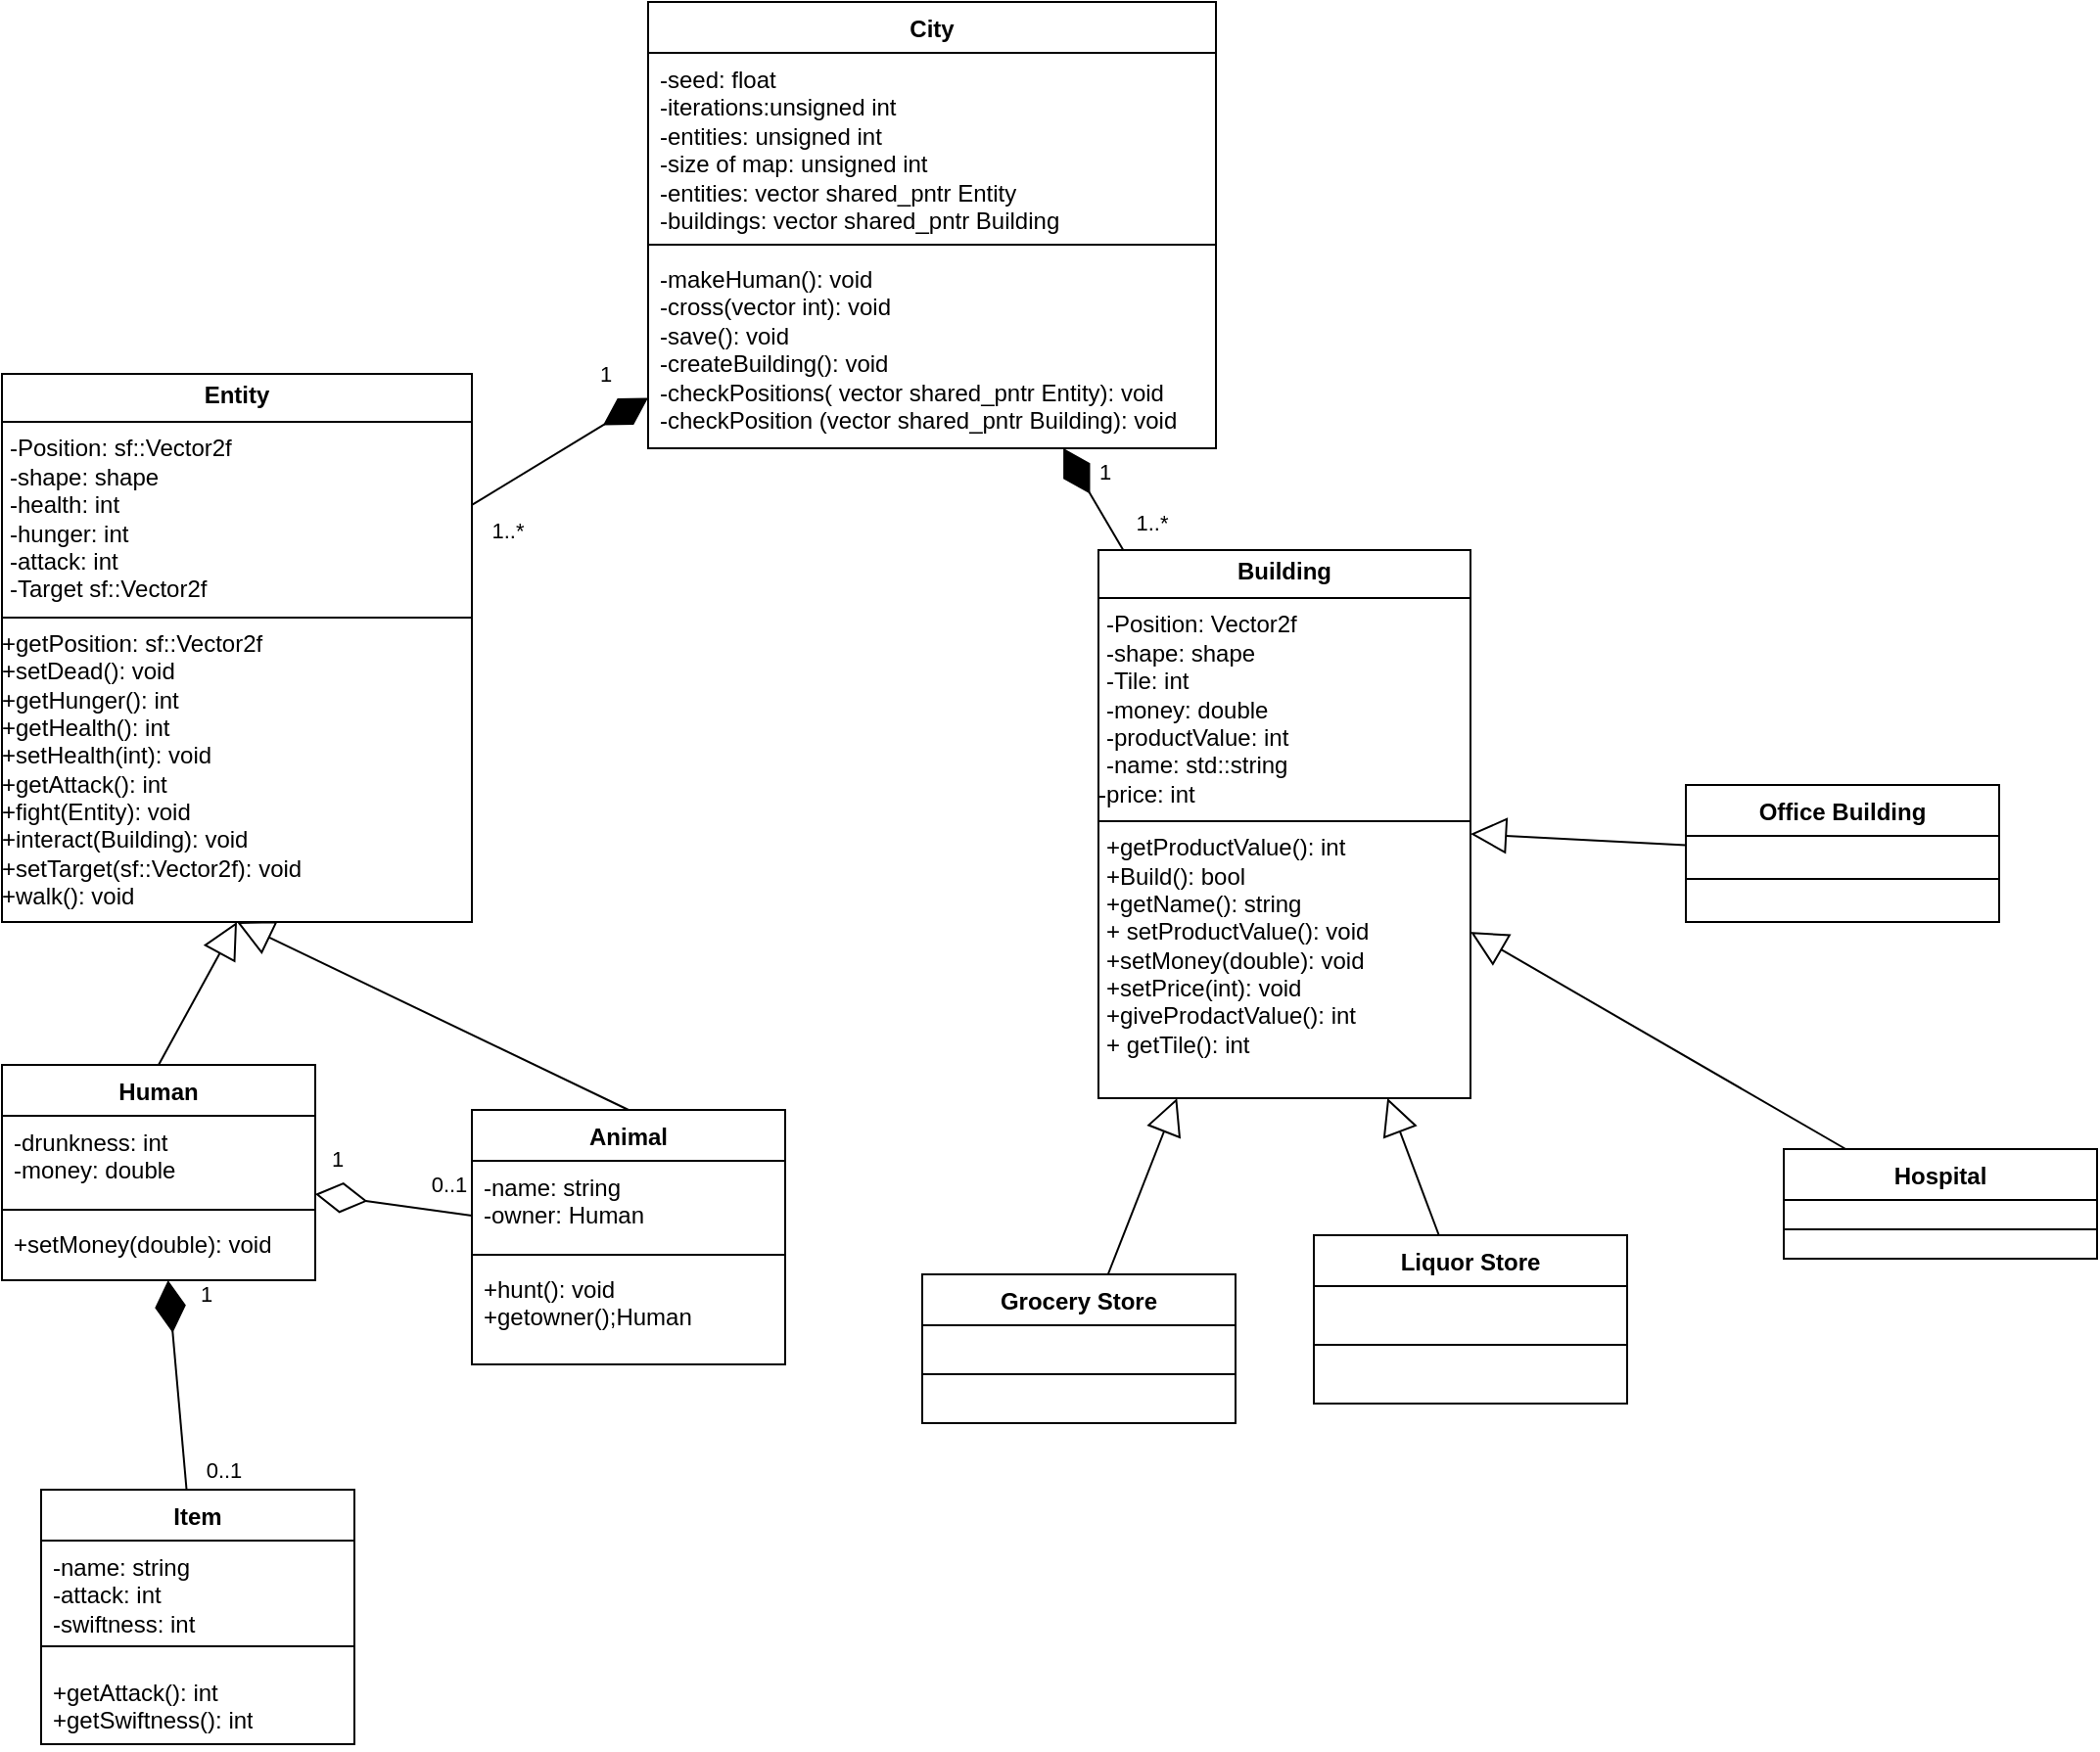 <mxfile version="27.0.4">
  <diagram name="Strona-1" id="WqWr7oj8qtDDQA3n6tPj">
    <mxGraphModel dx="376" dy="648" grid="1" gridSize="10" guides="1" tooltips="1" connect="1" arrows="1" fold="1" page="1" pageScale="1" pageWidth="850" pageHeight="1100" math="0" shadow="0">
      <root>
        <mxCell id="0" />
        <mxCell id="1" parent="0" />
        <mxCell id="xyBOYaujfPxP_l2banWX-1" value="City" style="swimlane;fontStyle=1;align=center;verticalAlign=top;childLayout=stackLayout;horizontal=1;startSize=26;horizontalStack=0;resizeParent=1;resizeParentMax=0;resizeLast=0;collapsible=1;marginBottom=0;whiteSpace=wrap;html=1;" vertex="1" parent="1">
          <mxGeometry x="370" y="40" width="290" height="228" as="geometry">
            <mxRectangle x="560" y="120" width="100" height="30" as="alternateBounds" />
          </mxGeometry>
        </mxCell>
        <mxCell id="xyBOYaujfPxP_l2banWX-2" value="&lt;div&gt;-seed: float&lt;/div&gt;&lt;div&gt;-iterations:&lt;span class=&quot;html-span xdj266r x11i5rnm xat24cr x1mh8g0r xexx8yu x4uap5 x18d9i69 xkhd6sd x1hl2dhg x16tdsg8 x1vvkbs x4k7w5x x1h91t0o x1h9r5lt x1jfb8zj xv2umb2 x1beo9mf xaigb6o x12ejxvf x3igimt xarpa2k xedcshv x1lytzrv x1t2pt76 x7ja8zs x1qrby5j&quot;&gt;&lt;span dir=&quot;auto&quot; style=&quot;----base-line-clamp-line-height: 20.0px; --lineHeight: 20.0px;&quot; class=&quot;x1lliihq x1plvlek xryxfnj x1n2onr6 x1ji0vk5 x18bv5gf x193iq5w xeuugli x13faqbe x1vvkbs x1s928wv xhkezso x1gmr53x x1cpjm7i x1fgarty x1943h6x x1xmvt09 x6prxxf x1fcty0u xw2npq5 xudqn12 x3x7a5m xq9mrsl&quot;&gt;unsigned int&lt;/span&gt;&lt;/span&gt;&lt;/div&gt;&lt;div&gt;-entities: &lt;span class=&quot;html-span xdj266r x11i5rnm xat24cr x1mh8g0r xexx8yu x4uap5 x18d9i69 xkhd6sd x1hl2dhg x16tdsg8 x1vvkbs x4k7w5x x1h91t0o x1h9r5lt x1jfb8zj xv2umb2 x1beo9mf xaigb6o x12ejxvf x3igimt xarpa2k xedcshv x1lytzrv x1t2pt76 x7ja8zs x1qrby5j&quot;&gt;&lt;span dir=&quot;auto&quot; style=&quot;----base-line-clamp-line-height: 20.0px; --lineHeight: 20.0px;&quot; class=&quot;x1lliihq x1plvlek xryxfnj x1n2onr6 x1ji0vk5 x18bv5gf x193iq5w xeuugli x13faqbe x1vvkbs x1s928wv xhkezso x1gmr53x x1cpjm7i x1fgarty x1943h6x x1xmvt09 x6prxxf x1fcty0u xw2npq5 xudqn12 x3x7a5m xq9mrsl&quot;&gt;unsigned int&lt;/span&gt;&lt;/span&gt;&lt;/div&gt;&lt;div&gt;-size of map: &lt;span class=&quot;html-span xdj266r x11i5rnm xat24cr x1mh8g0r xexx8yu x4uap5 x18d9i69 xkhd6sd x1hl2dhg x16tdsg8 x1vvkbs x4k7w5x x1h91t0o x1h9r5lt x1jfb8zj xv2umb2 x1beo9mf xaigb6o x12ejxvf x3igimt xarpa2k xedcshv x1lytzrv x1t2pt76 x7ja8zs x1qrby5j&quot;&gt;&lt;span dir=&quot;auto&quot; style=&quot;----base-line-clamp-line-height: 20.0px; --lineHeight: 20.0px;&quot; class=&quot;x1lliihq x1plvlek xryxfnj x1n2onr6 x1ji0vk5 x18bv5gf x193iq5w xeuugli x13faqbe x1vvkbs x1s928wv xhkezso x1gmr53x x1cpjm7i x1fgarty x1943h6x x1xmvt09 x6prxxf x1fcty0u xw2npq5 xudqn12 x3x7a5m xq9mrsl&quot;&gt;unsigned int&lt;/span&gt;&lt;/span&gt;&lt;/div&gt;&lt;div&gt;-entities: vector shared_pntr Entity&lt;/div&gt;&lt;div&gt;-buildings: vector shared_pntr Building&lt;/div&gt;&lt;div&gt;&lt;br&gt;&lt;/div&gt;&lt;div&gt;&lt;br&gt;&lt;/div&gt;" style="text;strokeColor=none;fillColor=none;align=left;verticalAlign=top;spacingLeft=4;spacingRight=4;overflow=hidden;rotatable=0;points=[[0,0.5],[1,0.5]];portConstraint=eastwest;whiteSpace=wrap;html=1;" vertex="1" parent="xyBOYaujfPxP_l2banWX-1">
          <mxGeometry y="26" width="290" height="94" as="geometry" />
        </mxCell>
        <mxCell id="xyBOYaujfPxP_l2banWX-3" value="" style="line;strokeWidth=1;fillColor=none;align=left;verticalAlign=middle;spacingTop=-1;spacingLeft=3;spacingRight=3;rotatable=0;labelPosition=right;points=[];portConstraint=eastwest;strokeColor=inherit;" vertex="1" parent="xyBOYaujfPxP_l2banWX-1">
          <mxGeometry y="120" width="290" height="8" as="geometry" />
        </mxCell>
        <mxCell id="xyBOYaujfPxP_l2banWX-4" value="&lt;div&gt;-makeHuman(): void&lt;/div&gt;&lt;div&gt;-cross(vector int): void&lt;/div&gt;&lt;div&gt;-&lt;span class=&quot;html-span xdj266r x11i5rnm xat24cr x1mh8g0r xexx8yu x4uap5 x18d9i69 xkhd6sd x1hl2dhg x16tdsg8 x1vvkbs x4k7w5x x1h91t0o x1h9r5lt x1jfb8zj xv2umb2 x1beo9mf xaigb6o x12ejxvf x3igimt xarpa2k xedcshv x1lytzrv x1t2pt76 x7ja8zs x1qrby5j&quot;&gt;&lt;span dir=&quot;auto&quot; style=&quot;----base-line-clamp-line-height: 20.0px; --lineHeight: 20.0px;&quot; class=&quot;x1lliihq x1plvlek xryxfnj x1n2onr6 x1ji0vk5 x18bv5gf x193iq5w xeuugli x13faqbe x1vvkbs x1s928wv xhkezso x1gmr53x x1cpjm7i x1fgarty x1943h6x x1xmvt09 x6prxxf x1fcty0u xnba3h0 xudqn12 x3x7a5m xq9mrsl&quot;&gt;save(): void&lt;/span&gt;&lt;/span&gt;&lt;/div&gt;&lt;div&gt;-createBuilding(): void&lt;/div&gt;&lt;div&gt;-checkPositions(&amp;nbsp;&lt;span style=&quot;background-color: transparent; color: light-dark(rgb(0, 0, 0), rgb(255, 255, 255));&quot;&gt;vector shared_pntr Entity): void&lt;br&gt;&lt;/span&gt;-checkPosition (&lt;span style=&quot;background-color: transparent; color: light-dark(rgb(0, 0, 0), rgb(255, 255, 255));&quot;&gt;vector shared_pntr Building&lt;/span&gt;&lt;span style=&quot;background-color: transparent; color: light-dark(rgb(0, 0, 0), rgb(255, 255, 255));&quot;&gt;): void&lt;/span&gt;&lt;/div&gt;" style="text;strokeColor=none;fillColor=none;align=left;verticalAlign=top;spacingLeft=4;spacingRight=4;overflow=hidden;rotatable=0;points=[[0,0.5],[1,0.5]];portConstraint=eastwest;whiteSpace=wrap;html=1;" vertex="1" parent="xyBOYaujfPxP_l2banWX-1">
          <mxGeometry y="128" width="290" height="100" as="geometry" />
        </mxCell>
        <mxCell id="xyBOYaujfPxP_l2banWX-5" value="&lt;p style=&quot;margin:0px;margin-top:4px;text-align:center;&quot;&gt;&lt;b&gt;Entity&lt;/b&gt;&lt;/p&gt;&lt;hr size=&quot;1&quot; style=&quot;border-style:solid;&quot;&gt;&lt;p style=&quot;margin: 0px 0px 0px 4px;&quot;&gt;-Position: sf::Vector2f&lt;/p&gt;&lt;p style=&quot;margin: 0px 0px 0px 4px;&quot;&gt;-shape: shape&lt;/p&gt;&lt;p style=&quot;margin:0px;margin-left:4px;&quot;&gt;&lt;span style=&quot;background-color: transparent; color: light-dark(rgb(0, 0, 0), rgb(255, 255, 255));&quot;&gt;-health: int&lt;/span&gt;&lt;/p&gt;&lt;p style=&quot;margin:0px;margin-left:4px;&quot;&gt;&lt;span style=&quot;background-color: transparent; color: light-dark(rgb(0, 0, 0), rgb(255, 255, 255));&quot;&gt;-hunger: int&lt;/span&gt;&lt;/p&gt;&lt;p style=&quot;margin:0px;margin-left:4px;&quot;&gt;-attack: int&lt;/p&gt;&lt;p style=&quot;margin:0px;margin-left:4px;&quot;&gt;-Target sf::Vector2f&lt;/p&gt;&lt;hr size=&quot;1&quot; style=&quot;border-style:solid;&quot;&gt;+getPosition&lt;span style=&quot;background-color: transparent; color: light-dark(rgb(0, 0, 0), rgb(255, 255, 255));&quot;&gt;: &lt;/span&gt;&lt;span style=&quot;background-color: transparent; color: light-dark(rgb(0, 0, 0), rgb(255, 255, 255));&quot;&gt;sf::Vector2f&lt;/span&gt;&lt;div&gt;+setDead(): void&lt;br&gt;+getHunger(): int&lt;/div&gt;&lt;div&gt;+getHealth(): int&lt;/div&gt;&lt;div&gt;+setHealth(int): void&lt;/div&gt;&lt;div&gt;+getAttack(): int&lt;/div&gt;&lt;div&gt;+fight(Entity): void&lt;br&gt;+interact(Building): void&lt;/div&gt;&lt;div&gt;+setTarget(&lt;span style=&quot;background-color: transparent; color: light-dark(rgb(0, 0, 0), rgb(255, 255, 255));&quot;&gt;&lt;/span&gt;&lt;span style=&quot;background-color: transparent; color: light-dark(rgb(0, 0, 0), rgb(255, 255, 255));&quot;&gt;sf::Vector2f&lt;/span&gt;): void&lt;/div&gt;&lt;div&gt;+walk(): void&lt;/div&gt;" style="verticalAlign=top;align=left;overflow=fill;html=1;whiteSpace=wrap;" vertex="1" parent="1">
          <mxGeometry x="40" y="230" width="240" height="280" as="geometry" />
        </mxCell>
        <mxCell id="xyBOYaujfPxP_l2banWX-6" value="&lt;p style=&quot;margin:0px;margin-top:4px;text-align:center;&quot;&gt;&lt;b&gt;Building&lt;/b&gt;&lt;/p&gt;&lt;hr size=&quot;1&quot; style=&quot;border-style:solid;&quot;&gt;&lt;p style=&quot;margin:0px;margin-left:4px;&quot;&gt;-Position: Vector2f&lt;/p&gt;&lt;p style=&quot;margin:0px;margin-left:4px;&quot;&gt;-shape: shape&lt;/p&gt;&lt;p style=&quot;margin:0px;margin-left:4px;&quot;&gt;-Tile: int&lt;/p&gt;&lt;p style=&quot;margin:0px;margin-left:4px;&quot;&gt;-money: double&lt;/p&gt;&lt;p style=&quot;margin:0px;margin-left:4px;&quot;&gt;-productValue: int&lt;/p&gt;&lt;p style=&quot;margin:0px;margin-left:4px;&quot;&gt;-name: std::string&lt;/p&gt;&lt;div&gt;-price: int&lt;/div&gt;&lt;p style=&quot;margin:0px;margin-left:4px;&quot;&gt;&lt;/p&gt;&lt;hr size=&quot;1&quot; style=&quot;border-style:solid;&quot;&gt;&lt;p style=&quot;margin:0px;margin-left:4px;&quot;&gt;+getProductValue(): int&lt;/p&gt;&lt;p style=&quot;margin:0px;margin-left:4px;&quot;&gt;+Build(): bool&lt;/p&gt;&lt;p style=&quot;margin:0px;margin-left:4px;&quot;&gt;+getName(): &lt;span style=&quot;background-color: transparent; color: light-dark(rgb(0, 0, 0), rgb(255, 255, 255));&quot;&gt;string&lt;/span&gt;&lt;/p&gt;&lt;p style=&quot;margin:0px;margin-left:4px;&quot;&gt;+ setProductValue(): &lt;span style=&quot;background-color: transparent; color: light-dark(rgb(0, 0, 0), rgb(255, 255, 255));&quot;&gt;void&lt;/span&gt;&lt;/p&gt;&lt;p style=&quot;margin:0px;margin-left:4px;&quot;&gt;+setMoney(double): &lt;span style=&quot;background-color: transparent; color: light-dark(rgb(0, 0, 0), rgb(255, 255, 255));&quot;&gt;void&lt;/span&gt;&lt;span style=&quot;background-color: transparent; color: light-dark(rgb(0, 0, 0), rgb(255, 255, 255));&quot;&gt;&amp;nbsp;&lt;/span&gt;&lt;/p&gt;&lt;p style=&quot;margin:0px;margin-left:4px;&quot;&gt;&lt;span style=&quot;background-color: transparent; color: light-dark(rgb(0, 0, 0), rgb(255, 255, 255));&quot;&gt;+setPrice(int): void&lt;/span&gt;&lt;/p&gt;&lt;p style=&quot;margin:0px;margin-left:4px;&quot;&gt;+giveProdactValue(): &lt;span style=&quot;background-color: transparent; color: light-dark(rgb(0, 0, 0), rgb(255, 255, 255));&quot;&gt;int&lt;/span&gt;&lt;span style=&quot;background-color: transparent; color: light-dark(rgb(0, 0, 0), rgb(255, 255, 255));&quot;&gt;&amp;nbsp;&lt;/span&gt;&lt;/p&gt;&lt;p style=&quot;margin:0px;margin-left:4px;&quot;&gt;+ getTile(): int&lt;/p&gt;" style="verticalAlign=top;align=left;overflow=fill;html=1;whiteSpace=wrap;" vertex="1" parent="1">
          <mxGeometry x="600" y="320" width="190" height="280" as="geometry" />
        </mxCell>
        <mxCell id="xyBOYaujfPxP_l2banWX-7" value="Human" style="swimlane;fontStyle=1;align=center;verticalAlign=top;childLayout=stackLayout;horizontal=1;startSize=26;horizontalStack=0;resizeParent=1;resizeParentMax=0;resizeLast=0;collapsible=1;marginBottom=0;whiteSpace=wrap;html=1;" vertex="1" parent="1">
          <mxGeometry x="40" y="583" width="160" height="110" as="geometry">
            <mxRectangle x="140" y="680" width="80" height="30" as="alternateBounds" />
          </mxGeometry>
        </mxCell>
        <mxCell id="xyBOYaujfPxP_l2banWX-8" value="&lt;div&gt;&lt;span style=&quot;background-color: transparent; color: light-dark(rgb(0, 0, 0), rgb(255, 255, 255));&quot;&gt;-drunkness: int&lt;/span&gt;&lt;/div&gt;&lt;div&gt;-money: double&lt;/div&gt;" style="text;strokeColor=none;fillColor=none;align=left;verticalAlign=top;spacingLeft=4;spacingRight=4;overflow=hidden;rotatable=0;points=[[0,0.5],[1,0.5]];portConstraint=eastwest;whiteSpace=wrap;html=1;" vertex="1" parent="xyBOYaujfPxP_l2banWX-7">
          <mxGeometry y="26" width="160" height="44" as="geometry" />
        </mxCell>
        <mxCell id="xyBOYaujfPxP_l2banWX-9" value="" style="line;strokeWidth=1;fillColor=none;align=left;verticalAlign=middle;spacingTop=-1;spacingLeft=3;spacingRight=3;rotatable=0;labelPosition=right;points=[];portConstraint=eastwest;strokeColor=inherit;" vertex="1" parent="xyBOYaujfPxP_l2banWX-7">
          <mxGeometry y="70" width="160" height="8" as="geometry" />
        </mxCell>
        <mxCell id="xyBOYaujfPxP_l2banWX-10" value="&lt;div&gt;&lt;span style=&quot;background-color: transparent; color: light-dark(rgb(0, 0, 0), rgb(255, 255, 255));&quot;&gt;+setMoney(double): void&lt;/span&gt;&lt;/div&gt;" style="text;strokeColor=none;fillColor=none;align=left;verticalAlign=top;spacingLeft=4;spacingRight=4;overflow=hidden;rotatable=0;points=[[0,0.5],[1,0.5]];portConstraint=eastwest;whiteSpace=wrap;html=1;" vertex="1" parent="xyBOYaujfPxP_l2banWX-7">
          <mxGeometry y="78" width="160" height="32" as="geometry" />
        </mxCell>
        <mxCell id="xyBOYaujfPxP_l2banWX-11" value="Animal" style="swimlane;fontStyle=1;align=center;verticalAlign=top;childLayout=stackLayout;horizontal=1;startSize=26;horizontalStack=0;resizeParent=1;resizeParentMax=0;resizeLast=0;collapsible=1;marginBottom=0;whiteSpace=wrap;html=1;" vertex="1" parent="1">
          <mxGeometry x="280" y="606" width="160" height="130" as="geometry" />
        </mxCell>
        <mxCell id="xyBOYaujfPxP_l2banWX-12" value="&lt;div&gt;&lt;span style=&quot;background-color: transparent; color: light-dark(rgb(0, 0, 0), rgb(255, 255, 255));&quot;&gt;-name: string&lt;/span&gt;&lt;/div&gt;&lt;div&gt;&lt;span style=&quot;background-color: transparent; color: light-dark(rgb(0, 0, 0), rgb(255, 255, 255));&quot;&gt;-owner: Human&lt;/span&gt;&lt;/div&gt;" style="text;strokeColor=none;fillColor=none;align=left;verticalAlign=top;spacingLeft=4;spacingRight=4;overflow=hidden;rotatable=0;points=[[0,0.5],[1,0.5]];portConstraint=eastwest;whiteSpace=wrap;html=1;" vertex="1" parent="xyBOYaujfPxP_l2banWX-11">
          <mxGeometry y="26" width="160" height="44" as="geometry" />
        </mxCell>
        <mxCell id="xyBOYaujfPxP_l2banWX-13" value="" style="line;strokeWidth=1;fillColor=none;align=left;verticalAlign=middle;spacingTop=-1;spacingLeft=3;spacingRight=3;rotatable=0;labelPosition=right;points=[];portConstraint=eastwest;strokeColor=inherit;" vertex="1" parent="xyBOYaujfPxP_l2banWX-11">
          <mxGeometry y="70" width="160" height="8" as="geometry" />
        </mxCell>
        <mxCell id="xyBOYaujfPxP_l2banWX-14" value="+hunt(): void&lt;div&gt;+getowner();Human&lt;/div&gt;" style="text;strokeColor=none;fillColor=none;align=left;verticalAlign=top;spacingLeft=4;spacingRight=4;overflow=hidden;rotatable=0;points=[[0,0.5],[1,0.5]];portConstraint=eastwest;whiteSpace=wrap;html=1;" vertex="1" parent="xyBOYaujfPxP_l2banWX-11">
          <mxGeometry y="78" width="160" height="52" as="geometry" />
        </mxCell>
        <mxCell id="xyBOYaujfPxP_l2banWX-15" value="Item" style="swimlane;fontStyle=1;align=center;verticalAlign=top;childLayout=stackLayout;horizontal=1;startSize=26;horizontalStack=0;resizeParent=1;resizeParentMax=0;resizeLast=0;collapsible=1;marginBottom=0;whiteSpace=wrap;html=1;" vertex="1" parent="1">
          <mxGeometry x="60" y="800" width="160" height="130" as="geometry" />
        </mxCell>
        <mxCell id="xyBOYaujfPxP_l2banWX-16" value="&lt;div&gt;-name: string&lt;/div&gt;&lt;div&gt;-attack: int&lt;/div&gt;&lt;div&gt;-swiftness: int&lt;/div&gt;" style="text;strokeColor=none;fillColor=none;align=left;verticalAlign=top;spacingLeft=4;spacingRight=4;overflow=hidden;rotatable=0;points=[[0,0.5],[1,0.5]];portConstraint=eastwest;whiteSpace=wrap;html=1;" vertex="1" parent="xyBOYaujfPxP_l2banWX-15">
          <mxGeometry y="26" width="160" height="44" as="geometry" />
        </mxCell>
        <mxCell id="xyBOYaujfPxP_l2banWX-17" value="" style="line;strokeWidth=1;fillColor=none;align=left;verticalAlign=middle;spacingTop=-1;spacingLeft=3;spacingRight=3;rotatable=0;labelPosition=right;points=[];portConstraint=eastwest;strokeColor=inherit;" vertex="1" parent="xyBOYaujfPxP_l2banWX-15">
          <mxGeometry y="70" width="160" height="20" as="geometry" />
        </mxCell>
        <mxCell id="xyBOYaujfPxP_l2banWX-18" value="+getAttack(): int&lt;div&gt;+getSwiftness(): int&lt;/div&gt;" style="text;strokeColor=none;fillColor=none;align=left;verticalAlign=top;spacingLeft=4;spacingRight=4;overflow=hidden;rotatable=0;points=[[0,0.5],[1,0.5]];portConstraint=eastwest;whiteSpace=wrap;html=1;" vertex="1" parent="xyBOYaujfPxP_l2banWX-15">
          <mxGeometry y="90" width="160" height="40" as="geometry" />
        </mxCell>
        <mxCell id="xyBOYaujfPxP_l2banWX-19" value="" style="endArrow=block;endSize=16;endFill=0;html=1;rounded=0;entryX=0.5;entryY=1;entryDx=0;entryDy=0;exitX=0.5;exitY=0;exitDx=0;exitDy=0;" edge="1" parent="1" source="xyBOYaujfPxP_l2banWX-7" target="xyBOYaujfPxP_l2banWX-5">
          <mxGeometry width="160" relative="1" as="geometry">
            <mxPoint x="120" y="530" as="sourcePoint" />
            <mxPoint x="175" y="485" as="targetPoint" />
          </mxGeometry>
        </mxCell>
        <mxCell id="xyBOYaujfPxP_l2banWX-20" value="" style="endArrow=block;endSize=16;endFill=0;html=1;rounded=0;entryX=0.5;entryY=1;entryDx=0;entryDy=0;exitX=0.5;exitY=0;exitDx=0;exitDy=0;" edge="1" parent="1" source="xyBOYaujfPxP_l2banWX-11" target="xyBOYaujfPxP_l2banWX-5">
          <mxGeometry width="160" relative="1" as="geometry">
            <mxPoint x="400" y="480" as="sourcePoint" />
            <mxPoint x="400" y="400" as="targetPoint" />
          </mxGeometry>
        </mxCell>
        <mxCell id="xyBOYaujfPxP_l2banWX-21" value="Grocery Store" style="swimlane;fontStyle=1;align=center;verticalAlign=top;childLayout=stackLayout;horizontal=1;startSize=26;horizontalStack=0;resizeParent=1;resizeParentMax=0;resizeLast=0;collapsible=1;marginBottom=0;whiteSpace=wrap;html=1;" vertex="1" parent="1">
          <mxGeometry x="510" y="690" width="160" height="76" as="geometry" />
        </mxCell>
        <mxCell id="xyBOYaujfPxP_l2banWX-22" value="" style="line;strokeWidth=1;fillColor=none;align=left;verticalAlign=middle;spacingTop=-1;spacingLeft=3;spacingRight=3;rotatable=0;labelPosition=right;points=[];portConstraint=eastwest;strokeColor=inherit;" vertex="1" parent="xyBOYaujfPxP_l2banWX-21">
          <mxGeometry y="26" width="160" height="50" as="geometry" />
        </mxCell>
        <mxCell id="xyBOYaujfPxP_l2banWX-23" value="Liquor Store" style="swimlane;fontStyle=1;align=center;verticalAlign=top;childLayout=stackLayout;horizontal=1;startSize=26;horizontalStack=0;resizeParent=1;resizeParentMax=0;resizeLast=0;collapsible=1;marginBottom=0;whiteSpace=wrap;html=1;" vertex="1" parent="1">
          <mxGeometry x="710" y="670" width="160" height="86" as="geometry" />
        </mxCell>
        <mxCell id="xyBOYaujfPxP_l2banWX-24" value="" style="line;strokeWidth=1;fillColor=none;align=left;verticalAlign=middle;spacingTop=-1;spacingLeft=3;spacingRight=3;rotatable=0;labelPosition=right;points=[];portConstraint=eastwest;strokeColor=inherit;" vertex="1" parent="xyBOYaujfPxP_l2banWX-23">
          <mxGeometry y="26" width="160" height="60" as="geometry" />
        </mxCell>
        <mxCell id="xyBOYaujfPxP_l2banWX-25" value="Hospital" style="swimlane;fontStyle=1;align=center;verticalAlign=top;childLayout=stackLayout;horizontal=1;startSize=26;horizontalStack=0;resizeParent=1;resizeParentMax=0;resizeLast=0;collapsible=1;marginBottom=0;whiteSpace=wrap;html=1;" vertex="1" parent="1">
          <mxGeometry x="950" y="626" width="160" height="56" as="geometry" />
        </mxCell>
        <mxCell id="xyBOYaujfPxP_l2banWX-26" value="" style="line;strokeWidth=1;fillColor=none;align=left;verticalAlign=middle;spacingTop=-1;spacingLeft=3;spacingRight=3;rotatable=0;labelPosition=right;points=[];portConstraint=eastwest;strokeColor=inherit;" vertex="1" parent="xyBOYaujfPxP_l2banWX-25">
          <mxGeometry y="26" width="160" height="30" as="geometry" />
        </mxCell>
        <mxCell id="xyBOYaujfPxP_l2banWX-27" value="Office Building" style="swimlane;fontStyle=1;align=center;verticalAlign=top;childLayout=stackLayout;horizontal=1;startSize=26;horizontalStack=0;resizeParent=1;resizeParentMax=0;resizeLast=0;collapsible=1;marginBottom=0;whiteSpace=wrap;html=1;" vertex="1" parent="1">
          <mxGeometry x="900" y="440" width="160" height="70" as="geometry" />
        </mxCell>
        <mxCell id="xyBOYaujfPxP_l2banWX-28" value="" style="line;strokeWidth=1;fillColor=none;align=left;verticalAlign=middle;spacingTop=-1;spacingLeft=3;spacingRight=3;rotatable=0;labelPosition=right;points=[];portConstraint=eastwest;strokeColor=inherit;" vertex="1" parent="xyBOYaujfPxP_l2banWX-27">
          <mxGeometry y="26" width="160" height="44" as="geometry" />
        </mxCell>
        <mxCell id="xyBOYaujfPxP_l2banWX-29" value="" style="endArrow=block;endSize=16;endFill=0;html=1;rounded=0;" edge="1" parent="1" source="xyBOYaujfPxP_l2banWX-21" target="xyBOYaujfPxP_l2banWX-6">
          <mxGeometry width="160" relative="1" as="geometry">
            <mxPoint x="520" y="750" as="sourcePoint" />
            <mxPoint x="471" y="691" as="targetPoint" />
          </mxGeometry>
        </mxCell>
        <mxCell id="xyBOYaujfPxP_l2banWX-30" value="" style="endArrow=block;endSize=16;endFill=0;html=1;rounded=0;" edge="1" parent="1" source="xyBOYaujfPxP_l2banWX-23" target="xyBOYaujfPxP_l2banWX-6">
          <mxGeometry width="160" relative="1" as="geometry">
            <mxPoint x="657" y="500" as="sourcePoint" />
            <mxPoint x="682" y="440" as="targetPoint" />
          </mxGeometry>
        </mxCell>
        <mxCell id="xyBOYaujfPxP_l2banWX-31" value="" style="endArrow=block;endSize=16;endFill=0;html=1;rounded=0;" edge="1" parent="1" source="xyBOYaujfPxP_l2banWX-25" target="xyBOYaujfPxP_l2banWX-6">
          <mxGeometry width="160" relative="1" as="geometry">
            <mxPoint x="667" y="510" as="sourcePoint" />
            <mxPoint x="692" y="450" as="targetPoint" />
          </mxGeometry>
        </mxCell>
        <mxCell id="xyBOYaujfPxP_l2banWX-32" value="" style="endArrow=block;endSize=16;endFill=0;html=1;rounded=0;" edge="1" parent="1" source="xyBOYaujfPxP_l2banWX-27" target="xyBOYaujfPxP_l2banWX-6">
          <mxGeometry width="160" relative="1" as="geometry">
            <mxPoint x="677" y="520" as="sourcePoint" />
            <mxPoint x="702" y="460" as="targetPoint" />
          </mxGeometry>
        </mxCell>
        <mxCell id="xyBOYaujfPxP_l2banWX-33" value="0..1" style="endArrow=diamondThin;endFill=1;endSize=24;html=1;rounded=0;" edge="1" parent="1" source="xyBOYaujfPxP_l2banWX-15" target="xyBOYaujfPxP_l2banWX-7">
          <mxGeometry x="-0.841" y="-20" width="160" relative="1" as="geometry">
            <mxPoint x="150" y="680" as="sourcePoint" />
            <mxPoint x="310" y="680" as="targetPoint" />
            <mxPoint as="offset" />
          </mxGeometry>
        </mxCell>
        <mxCell id="xyBOYaujfPxP_l2banWX-34" value="1" style="edgeLabel;html=1;align=center;verticalAlign=middle;resizable=0;points=[];" vertex="1" connectable="0" parent="xyBOYaujfPxP_l2banWX-33">
          <mxGeometry x="0.196" y="-2" relative="1" as="geometry">
            <mxPoint x="13" y="-36" as="offset" />
          </mxGeometry>
        </mxCell>
        <mxCell id="xyBOYaujfPxP_l2banWX-35" value="1" style="endArrow=diamondThin;endFill=0;endSize=24;html=1;rounded=0;" edge="1" parent="1" source="xyBOYaujfPxP_l2banWX-11" target="xyBOYaujfPxP_l2banWX-7">
          <mxGeometry x="0.8" y="-19" width="160" relative="1" as="geometry">
            <mxPoint x="250" y="820" as="sourcePoint" />
            <mxPoint x="410" y="820" as="targetPoint" />
            <mxPoint as="offset" />
          </mxGeometry>
        </mxCell>
        <mxCell id="xyBOYaujfPxP_l2banWX-36" value="0..1" style="edgeLabel;html=1;align=center;verticalAlign=middle;resizable=0;points=[];" vertex="1" connectable="0" parent="xyBOYaujfPxP_l2banWX-35">
          <mxGeometry x="-0.187" y="1" relative="1" as="geometry">
            <mxPoint x="21" y="-13" as="offset" />
          </mxGeometry>
        </mxCell>
        <mxCell id="xyBOYaujfPxP_l2banWX-37" value="1..*" style="endArrow=diamondThin;endFill=1;endSize=24;html=1;rounded=0;" edge="1" parent="1" source="xyBOYaujfPxP_l2banWX-5" target="xyBOYaujfPxP_l2banWX-1">
          <mxGeometry x="-0.841" y="-20" width="160" relative="1" as="geometry">
            <mxPoint x="200" y="276" as="sourcePoint" />
            <mxPoint x="200" y="150" as="targetPoint" />
            <mxPoint as="offset" />
          </mxGeometry>
        </mxCell>
        <mxCell id="xyBOYaujfPxP_l2banWX-38" value="1" style="edgeLabel;html=1;align=center;verticalAlign=middle;resizable=0;points=[];" vertex="1" connectable="0" parent="xyBOYaujfPxP_l2banWX-37">
          <mxGeometry x="0.196" y="-2" relative="1" as="geometry">
            <mxPoint x="13" y="-36" as="offset" />
          </mxGeometry>
        </mxCell>
        <mxCell id="xyBOYaujfPxP_l2banWX-39" value="1..*" style="endArrow=diamondThin;endFill=1;endSize=24;html=1;rounded=0;" edge="1" parent="1" source="xyBOYaujfPxP_l2banWX-6" target="xyBOYaujfPxP_l2banWX-1">
          <mxGeometry x="-0.841" y="-20" width="160" relative="1" as="geometry">
            <mxPoint x="630" y="249" as="sourcePoint" />
            <mxPoint x="770" y="160" as="targetPoint" />
            <mxPoint as="offset" />
          </mxGeometry>
        </mxCell>
        <mxCell id="xyBOYaujfPxP_l2banWX-40" value="1" style="edgeLabel;html=1;align=center;verticalAlign=middle;resizable=0;points=[];" vertex="1" connectable="0" parent="xyBOYaujfPxP_l2banWX-39">
          <mxGeometry x="0.196" y="-2" relative="1" as="geometry">
            <mxPoint x="7" y="-8" as="offset" />
          </mxGeometry>
        </mxCell>
      </root>
    </mxGraphModel>
  </diagram>
</mxfile>

